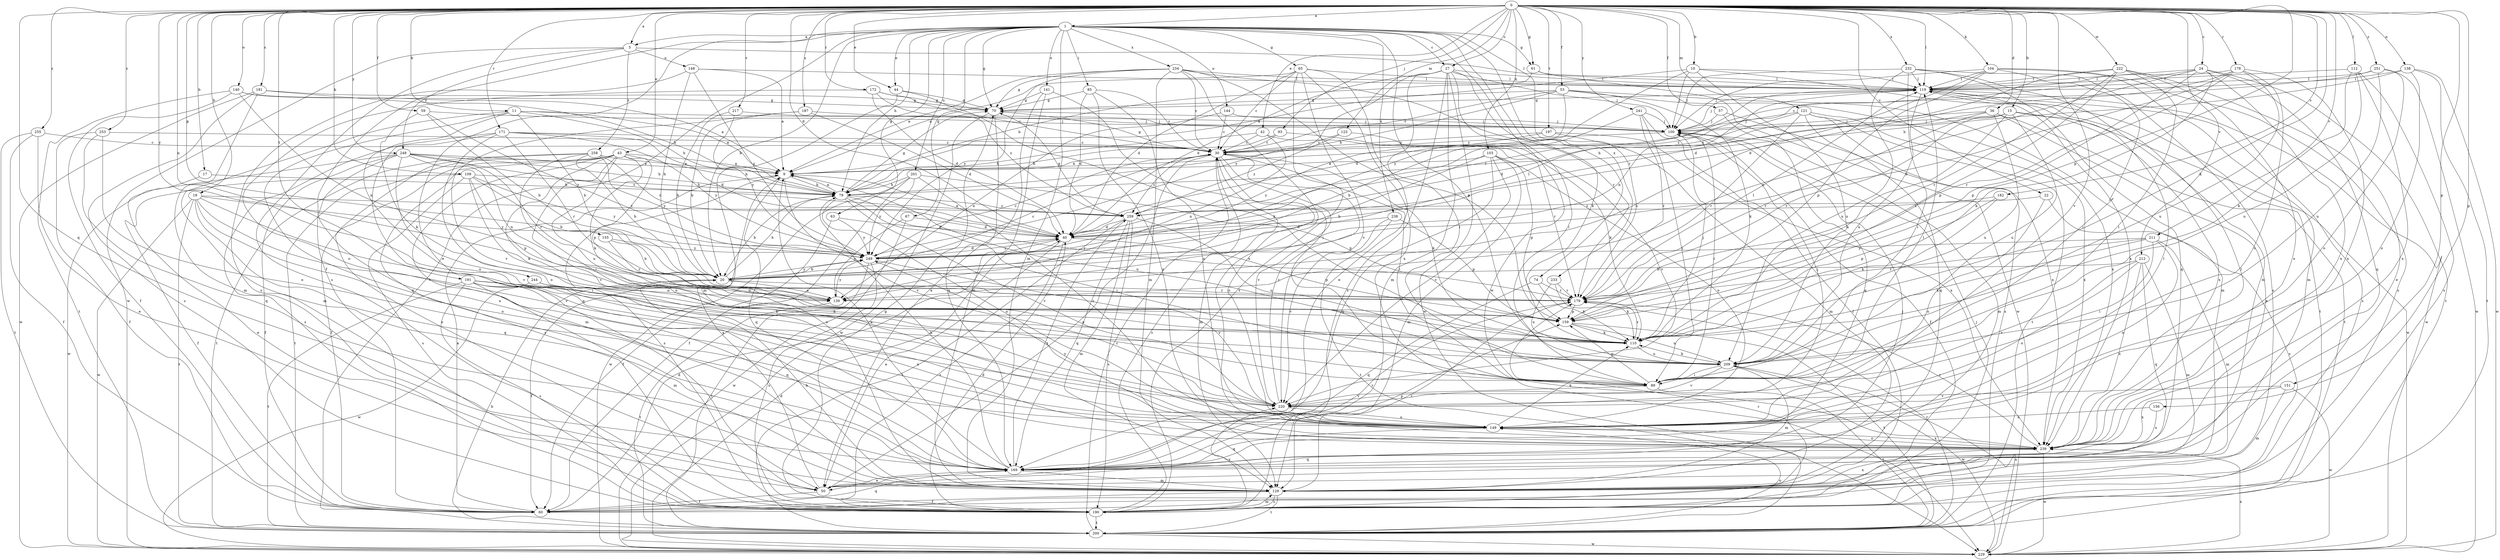 strict digraph  {
0;
1;
5;
9;
10;
11;
15;
17;
19;
20;
22;
24;
27;
30;
36;
40;
42;
43;
44;
50;
53;
57;
59;
60;
61;
63;
65;
67;
70;
74;
79;
85;
89;
93;
100;
103;
104;
109;
110;
112;
119;
121;
123;
129;
138;
139;
140;
141;
144;
148;
149;
151;
155;
156;
159;
169;
171;
172;
178;
179;
181;
182;
187;
190;
191;
197;
200;
201;
209;
211;
212;
217;
220;
222;
229;
232;
233;
234;
238;
239;
241;
244;
248;
249;
251;
253;
255;
258;
259;
0 -> 1  [label=a];
0 -> 5  [label=a];
0 -> 10  [label=b];
0 -> 11  [label=b];
0 -> 15  [label=b];
0 -> 17  [label=b];
0 -> 19  [label=b];
0 -> 22  [label=c];
0 -> 24  [label=c];
0 -> 27  [label=c];
0 -> 36  [label=d];
0 -> 40  [label=d];
0 -> 42  [label=e];
0 -> 43  [label=e];
0 -> 44  [label=e];
0 -> 53  [label=f];
0 -> 57  [label=f];
0 -> 59  [label=f];
0 -> 61  [label=g];
0 -> 93  [label=j];
0 -> 103  [label=k];
0 -> 104  [label=k];
0 -> 109  [label=k];
0 -> 110  [label=k];
0 -> 112  [label=l];
0 -> 119  [label=l];
0 -> 121  [label=m];
0 -> 123  [label=m];
0 -> 138  [label=n];
0 -> 139  [label=n];
0 -> 140  [label=o];
0 -> 151  [label=p];
0 -> 155  [label=p];
0 -> 156  [label=p];
0 -> 159  [label=p];
0 -> 169  [label=q];
0 -> 171  [label=r];
0 -> 172  [label=r];
0 -> 178  [label=r];
0 -> 181  [label=s];
0 -> 182  [label=s];
0 -> 187  [label=s];
0 -> 191  [label=t];
0 -> 197  [label=t];
0 -> 211  [label=v];
0 -> 212  [label=v];
0 -> 217  [label=v];
0 -> 220  [label=v];
0 -> 222  [label=w];
0 -> 232  [label=x];
0 -> 241  [label=y];
0 -> 244  [label=y];
0 -> 248  [label=y];
0 -> 251  [label=z];
0 -> 253  [label=z];
0 -> 255  [label=z];
1 -> 5  [label=a];
1 -> 20  [label=b];
1 -> 27  [label=c];
1 -> 44  [label=e];
1 -> 50  [label=e];
1 -> 60  [label=f];
1 -> 61  [label=g];
1 -> 63  [label=g];
1 -> 65  [label=g];
1 -> 67  [label=g];
1 -> 70  [label=g];
1 -> 74  [label=h];
1 -> 79  [label=h];
1 -> 85  [label=i];
1 -> 129  [label=m];
1 -> 141  [label=o];
1 -> 144  [label=o];
1 -> 179  [label=r];
1 -> 200  [label=t];
1 -> 201  [label=u];
1 -> 209  [label=u];
1 -> 229  [label=w];
1 -> 233  [label=x];
1 -> 234  [label=x];
1 -> 238  [label=x];
5 -> 119  [label=l];
5 -> 148  [label=o];
5 -> 190  [label=s];
5 -> 229  [label=w];
5 -> 248  [label=y];
5 -> 258  [label=z];
9 -> 79  [label=h];
9 -> 169  [label=q];
9 -> 190  [label=s];
9 -> 209  [label=u];
9 -> 220  [label=v];
10 -> 9  [label=a];
10 -> 100  [label=j];
10 -> 119  [label=l];
10 -> 209  [label=u];
10 -> 239  [label=x];
10 -> 249  [label=y];
11 -> 9  [label=a];
11 -> 20  [label=b];
11 -> 79  [label=h];
11 -> 100  [label=j];
11 -> 129  [label=m];
11 -> 149  [label=o];
11 -> 169  [label=q];
15 -> 100  [label=j];
15 -> 110  [label=k];
15 -> 139  [label=n];
15 -> 179  [label=r];
15 -> 209  [label=u];
15 -> 229  [label=w];
15 -> 239  [label=x];
17 -> 50  [label=e];
17 -> 79  [label=h];
19 -> 89  [label=i];
19 -> 149  [label=o];
19 -> 169  [label=q];
19 -> 200  [label=t];
19 -> 220  [label=v];
19 -> 229  [label=w];
19 -> 249  [label=y];
19 -> 259  [label=z];
20 -> 30  [label=c];
20 -> 60  [label=f];
20 -> 79  [label=h];
20 -> 139  [label=n];
20 -> 179  [label=r];
20 -> 249  [label=y];
22 -> 149  [label=o];
22 -> 190  [label=s];
22 -> 259  [label=z];
24 -> 110  [label=k];
24 -> 119  [label=l];
24 -> 139  [label=n];
24 -> 159  [label=p];
24 -> 169  [label=q];
24 -> 200  [label=t];
24 -> 239  [label=x];
24 -> 259  [label=z];
27 -> 40  [label=d];
27 -> 50  [label=e];
27 -> 89  [label=i];
27 -> 100  [label=j];
27 -> 110  [label=k];
27 -> 119  [label=l];
27 -> 129  [label=m];
27 -> 190  [label=s];
27 -> 229  [label=w];
27 -> 249  [label=y];
30 -> 9  [label=a];
30 -> 50  [label=e];
30 -> 70  [label=g];
30 -> 89  [label=i];
30 -> 110  [label=k];
30 -> 129  [label=m];
30 -> 149  [label=o];
30 -> 220  [label=v];
30 -> 259  [label=z];
36 -> 40  [label=d];
36 -> 50  [label=e];
36 -> 100  [label=j];
36 -> 179  [label=r];
36 -> 200  [label=t];
36 -> 209  [label=u];
40 -> 9  [label=a];
40 -> 50  [label=e];
40 -> 119  [label=l];
40 -> 159  [label=p];
40 -> 190  [label=s];
40 -> 249  [label=y];
42 -> 30  [label=c];
42 -> 79  [label=h];
42 -> 139  [label=n];
42 -> 179  [label=r];
43 -> 9  [label=a];
43 -> 60  [label=f];
43 -> 79  [label=h];
43 -> 110  [label=k];
43 -> 129  [label=m];
43 -> 149  [label=o];
43 -> 159  [label=p];
43 -> 190  [label=s];
43 -> 200  [label=t];
43 -> 209  [label=u];
43 -> 220  [label=v];
44 -> 70  [label=g];
44 -> 110  [label=k];
44 -> 129  [label=m];
50 -> 9  [label=a];
50 -> 60  [label=f];
50 -> 100  [label=j];
53 -> 30  [label=c];
53 -> 40  [label=d];
53 -> 70  [label=g];
53 -> 79  [label=h];
53 -> 110  [label=k];
53 -> 129  [label=m];
53 -> 239  [label=x];
57 -> 100  [label=j];
57 -> 169  [label=q];
57 -> 239  [label=x];
59 -> 20  [label=b];
59 -> 100  [label=j];
59 -> 110  [label=k];
59 -> 249  [label=y];
60 -> 9  [label=a];
60 -> 40  [label=d];
60 -> 100  [label=j];
60 -> 169  [label=q];
61 -> 79  [label=h];
61 -> 119  [label=l];
61 -> 229  [label=w];
63 -> 40  [label=d];
63 -> 60  [label=f];
63 -> 249  [label=y];
65 -> 9  [label=a];
65 -> 30  [label=c];
65 -> 40  [label=d];
65 -> 89  [label=i];
65 -> 119  [label=l];
65 -> 190  [label=s];
65 -> 220  [label=v];
65 -> 239  [label=x];
67 -> 40  [label=d];
67 -> 139  [label=n];
67 -> 229  [label=w];
70 -> 100  [label=j];
70 -> 169  [label=q];
70 -> 229  [label=w];
74 -> 110  [label=k];
74 -> 169  [label=q];
74 -> 179  [label=r];
79 -> 9  [label=a];
79 -> 20  [label=b];
79 -> 70  [label=g];
79 -> 89  [label=i];
79 -> 149  [label=o];
79 -> 179  [label=r];
79 -> 220  [label=v];
79 -> 259  [label=z];
85 -> 30  [label=c];
85 -> 40  [label=d];
85 -> 70  [label=g];
85 -> 149  [label=o];
85 -> 239  [label=x];
89 -> 119  [label=l];
89 -> 159  [label=p];
89 -> 200  [label=t];
89 -> 220  [label=v];
93 -> 30  [label=c];
93 -> 79  [label=h];
93 -> 110  [label=k];
100 -> 30  [label=c];
100 -> 60  [label=f];
100 -> 89  [label=i];
100 -> 129  [label=m];
103 -> 9  [label=a];
103 -> 20  [label=b];
103 -> 129  [label=m];
103 -> 149  [label=o];
103 -> 159  [label=p];
103 -> 169  [label=q];
103 -> 220  [label=v];
104 -> 89  [label=i];
104 -> 100  [label=j];
104 -> 119  [label=l];
104 -> 129  [label=m];
104 -> 139  [label=n];
104 -> 159  [label=p];
104 -> 190  [label=s];
109 -> 20  [label=b];
109 -> 60  [label=f];
109 -> 79  [label=h];
109 -> 110  [label=k];
109 -> 159  [label=p];
109 -> 190  [label=s];
109 -> 249  [label=y];
110 -> 100  [label=j];
110 -> 179  [label=r];
110 -> 209  [label=u];
112 -> 110  [label=k];
112 -> 119  [label=l];
112 -> 190  [label=s];
112 -> 209  [label=u];
112 -> 239  [label=x];
119 -> 70  [label=g];
119 -> 100  [label=j];
119 -> 190  [label=s];
119 -> 200  [label=t];
119 -> 209  [label=u];
119 -> 229  [label=w];
121 -> 9  [label=a];
121 -> 100  [label=j];
121 -> 169  [label=q];
121 -> 179  [label=r];
121 -> 190  [label=s];
121 -> 200  [label=t];
121 -> 239  [label=x];
123 -> 30  [label=c];
123 -> 220  [label=v];
123 -> 259  [label=z];
129 -> 20  [label=b];
129 -> 60  [label=f];
129 -> 179  [label=r];
129 -> 190  [label=s];
129 -> 200  [label=t];
129 -> 239  [label=x];
138 -> 79  [label=h];
138 -> 119  [label=l];
138 -> 149  [label=o];
138 -> 200  [label=t];
138 -> 229  [label=w];
139 -> 200  [label=t];
139 -> 249  [label=y];
140 -> 9  [label=a];
140 -> 60  [label=f];
140 -> 70  [label=g];
140 -> 139  [label=n];
140 -> 200  [label=t];
141 -> 50  [label=e];
141 -> 70  [label=g];
141 -> 89  [label=i];
141 -> 129  [label=m];
144 -> 30  [label=c];
144 -> 100  [label=j];
144 -> 139  [label=n];
148 -> 9  [label=a];
148 -> 20  [label=b];
148 -> 119  [label=l];
148 -> 190  [label=s];
148 -> 249  [label=y];
149 -> 110  [label=k];
149 -> 119  [label=l];
149 -> 169  [label=q];
149 -> 239  [label=x];
151 -> 129  [label=m];
151 -> 220  [label=v];
151 -> 229  [label=w];
151 -> 239  [label=x];
155 -> 20  [label=b];
155 -> 179  [label=r];
155 -> 249  [label=y];
156 -> 149  [label=o];
156 -> 239  [label=x];
159 -> 110  [label=k];
159 -> 200  [label=t];
159 -> 209  [label=u];
169 -> 9  [label=a];
169 -> 50  [label=e];
169 -> 79  [label=h];
169 -> 129  [label=m];
169 -> 159  [label=p];
169 -> 179  [label=r];
169 -> 259  [label=z];
171 -> 30  [label=c];
171 -> 40  [label=d];
171 -> 149  [label=o];
171 -> 169  [label=q];
171 -> 179  [label=r];
171 -> 190  [label=s];
171 -> 249  [label=y];
172 -> 30  [label=c];
172 -> 40  [label=d];
172 -> 70  [label=g];
172 -> 149  [label=o];
172 -> 259  [label=z];
178 -> 20  [label=b];
178 -> 40  [label=d];
178 -> 119  [label=l];
178 -> 149  [label=o];
178 -> 179  [label=r];
178 -> 209  [label=u];
178 -> 239  [label=x];
179 -> 119  [label=l];
179 -> 159  [label=p];
181 -> 70  [label=g];
181 -> 79  [label=h];
181 -> 129  [label=m];
181 -> 190  [label=s];
181 -> 229  [label=w];
182 -> 110  [label=k];
182 -> 159  [label=p];
182 -> 259  [label=z];
187 -> 20  [label=b];
187 -> 40  [label=d];
187 -> 100  [label=j];
187 -> 220  [label=v];
190 -> 30  [label=c];
190 -> 40  [label=d];
190 -> 70  [label=g];
190 -> 129  [label=m];
190 -> 179  [label=r];
190 -> 200  [label=t];
190 -> 220  [label=v];
191 -> 110  [label=k];
191 -> 129  [label=m];
191 -> 139  [label=n];
191 -> 169  [label=q];
191 -> 190  [label=s];
191 -> 200  [label=t];
191 -> 209  [label=u];
191 -> 239  [label=x];
197 -> 30  [label=c];
197 -> 129  [label=m];
197 -> 239  [label=x];
197 -> 249  [label=y];
200 -> 20  [label=b];
200 -> 30  [label=c];
200 -> 149  [label=o];
200 -> 179  [label=r];
200 -> 229  [label=w];
201 -> 60  [label=f];
201 -> 79  [label=h];
201 -> 149  [label=o];
201 -> 159  [label=p];
201 -> 229  [label=w];
201 -> 249  [label=y];
209 -> 89  [label=i];
209 -> 110  [label=k];
209 -> 129  [label=m];
209 -> 220  [label=v];
209 -> 229  [label=w];
211 -> 89  [label=i];
211 -> 110  [label=k];
211 -> 129  [label=m];
211 -> 149  [label=o];
211 -> 179  [label=r];
211 -> 249  [label=y];
212 -> 20  [label=b];
212 -> 129  [label=m];
212 -> 149  [label=o];
212 -> 169  [label=q];
212 -> 220  [label=v];
212 -> 239  [label=x];
217 -> 20  [label=b];
217 -> 100  [label=j];
217 -> 249  [label=y];
220 -> 30  [label=c];
220 -> 100  [label=j];
220 -> 149  [label=o];
222 -> 40  [label=d];
222 -> 50  [label=e];
222 -> 89  [label=i];
222 -> 119  [label=l];
222 -> 159  [label=p];
222 -> 179  [label=r];
222 -> 239  [label=x];
229 -> 40  [label=d];
229 -> 209  [label=u];
229 -> 239  [label=x];
232 -> 89  [label=i];
232 -> 100  [label=j];
232 -> 119  [label=l];
232 -> 129  [label=m];
232 -> 169  [label=q];
232 -> 190  [label=s];
232 -> 209  [label=u];
233 -> 110  [label=k];
233 -> 179  [label=r];
233 -> 209  [label=u];
234 -> 9  [label=a];
234 -> 30  [label=c];
234 -> 70  [label=g];
234 -> 119  [label=l];
234 -> 129  [label=m];
234 -> 159  [label=p];
234 -> 179  [label=r];
234 -> 239  [label=x];
234 -> 249  [label=y];
238 -> 40  [label=d];
238 -> 159  [label=p];
238 -> 200  [label=t];
238 -> 220  [label=v];
239 -> 119  [label=l];
239 -> 149  [label=o];
239 -> 169  [label=q];
239 -> 179  [label=r];
239 -> 229  [label=w];
239 -> 249  [label=y];
241 -> 20  [label=b];
241 -> 60  [label=f];
241 -> 89  [label=i];
241 -> 100  [label=j];
241 -> 179  [label=r];
244 -> 110  [label=k];
244 -> 139  [label=n];
244 -> 229  [label=w];
248 -> 9  [label=a];
248 -> 60  [label=f];
248 -> 79  [label=h];
248 -> 139  [label=n];
248 -> 179  [label=r];
248 -> 220  [label=v];
248 -> 229  [label=w];
248 -> 239  [label=x];
248 -> 259  [label=z];
249 -> 20  [label=b];
249 -> 30  [label=c];
249 -> 40  [label=d];
249 -> 119  [label=l];
249 -> 190  [label=s];
249 -> 200  [label=t];
249 -> 220  [label=v];
251 -> 30  [label=c];
251 -> 119  [label=l];
251 -> 149  [label=o];
251 -> 209  [label=u];
251 -> 229  [label=w];
253 -> 30  [label=c];
253 -> 60  [label=f];
253 -> 149  [label=o];
253 -> 169  [label=q];
255 -> 30  [label=c];
255 -> 50  [label=e];
255 -> 60  [label=f];
255 -> 200  [label=t];
258 -> 9  [label=a];
258 -> 20  [label=b];
258 -> 40  [label=d];
258 -> 50  [label=e];
258 -> 89  [label=i];
258 -> 200  [label=t];
258 -> 249  [label=y];
259 -> 40  [label=d];
259 -> 70  [label=g];
259 -> 129  [label=m];
259 -> 169  [label=q];
259 -> 190  [label=s];
259 -> 200  [label=t];
259 -> 209  [label=u];
}
